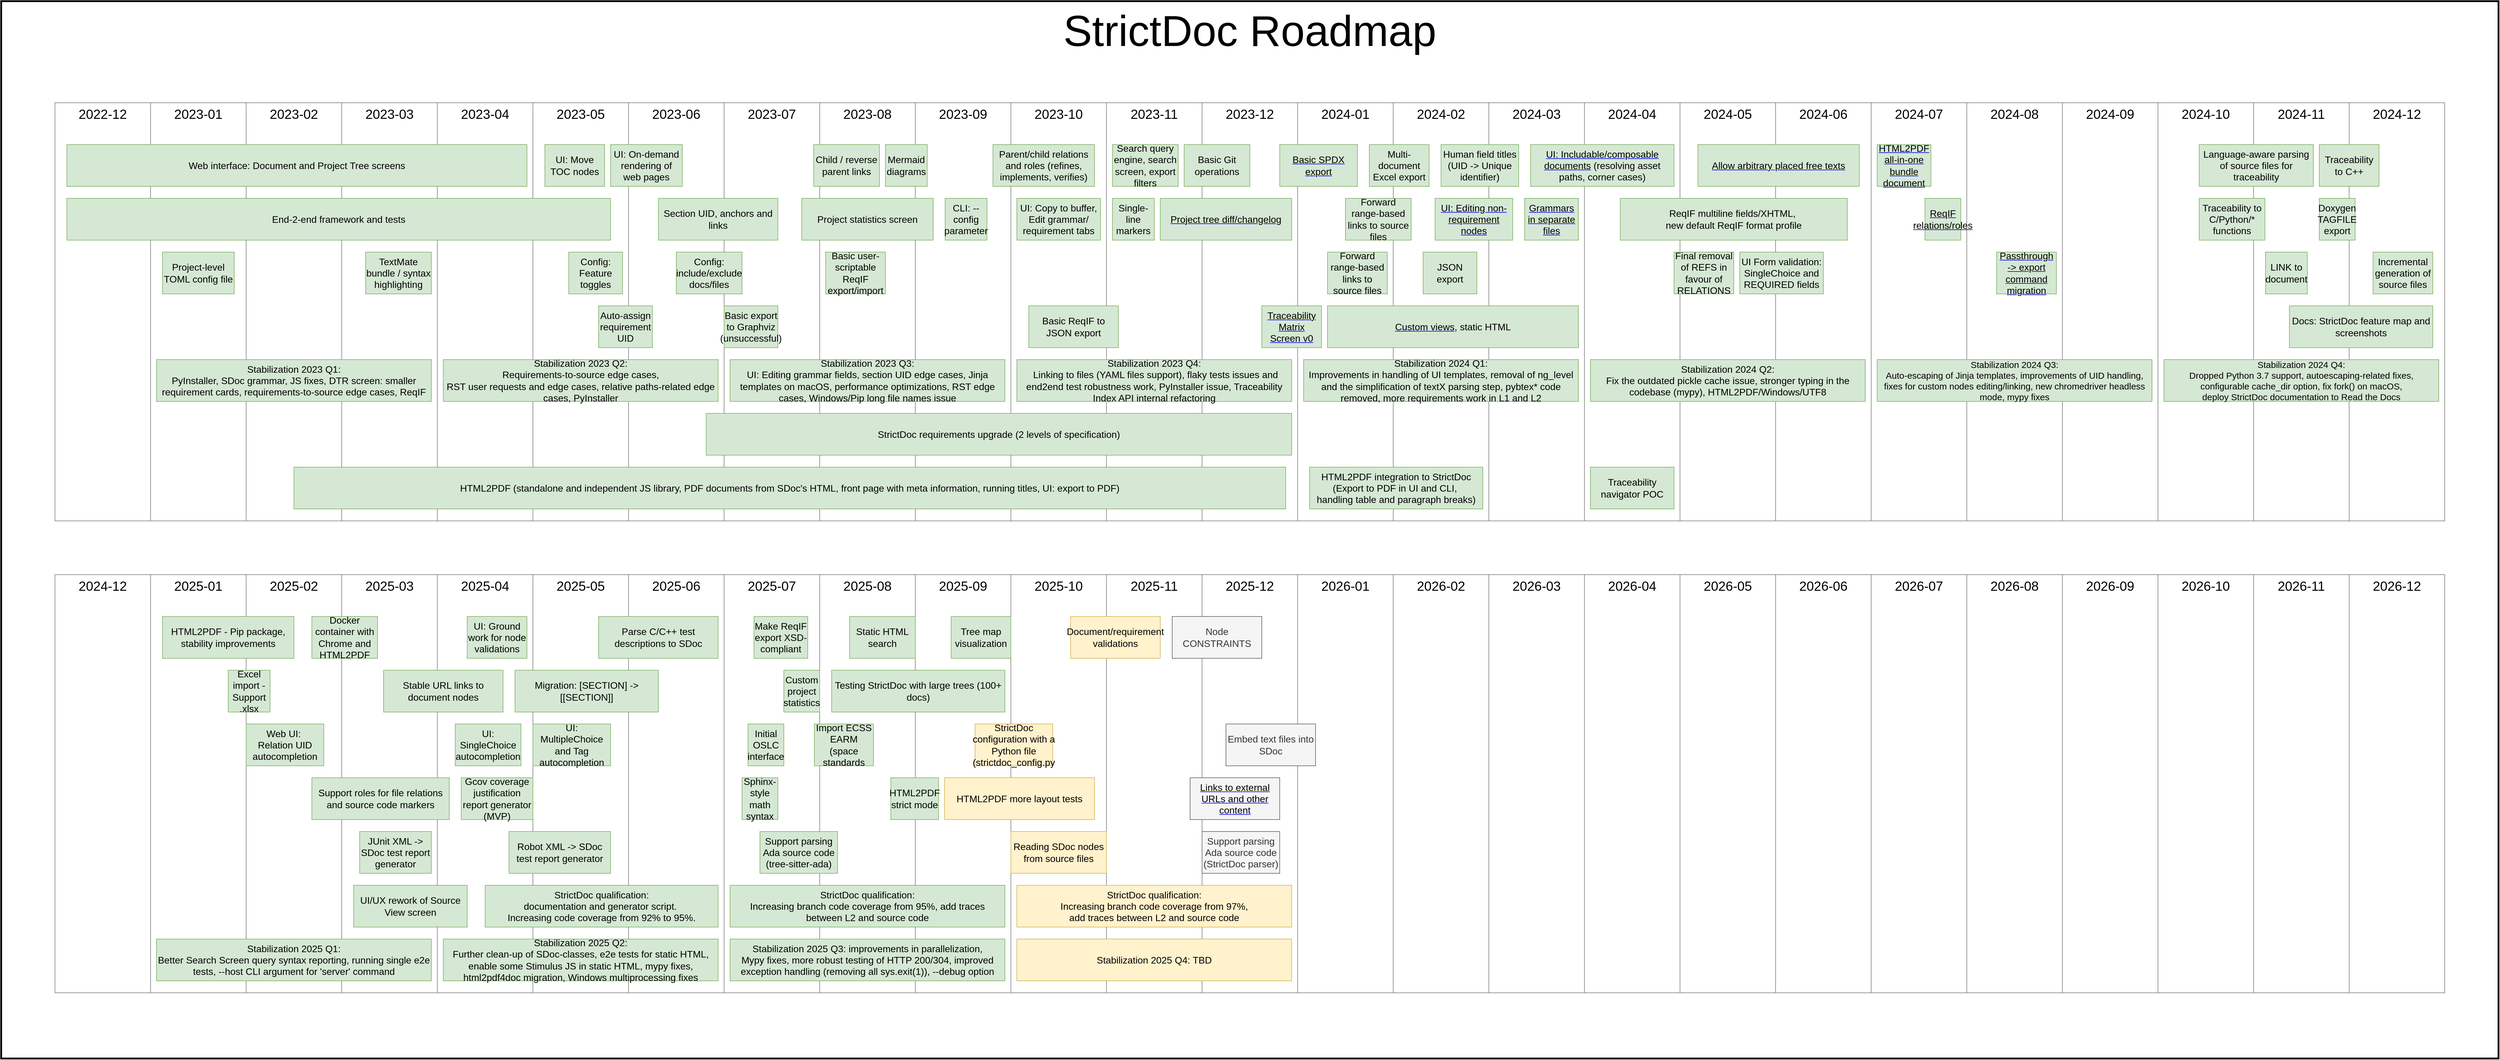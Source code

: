 <mxfile version="28.1.2">
  <diagram name="Roadmap" id="QL4QDE5GQBR7DcBM7GMb">
    <mxGraphModel dx="3082" dy="3909" grid="1" gridSize="10" guides="1" tooltips="1" connect="1" arrows="1" fold="1" page="1" pageScale="1" pageWidth="2339" pageHeight="3300" math="0" shadow="0">
      <root>
        <mxCell id="0" />
        <object label="Background" id="e4xbaoC47YMUbLc9hft--7">
          <mxCell style="" parent="0" />
        </object>
        <mxCell id="e4xbaoC47YMUbLc9hft--8" value="StrictDoc Roadmap" style="rounded=0;whiteSpace=wrap;html=1;verticalAlign=top;fontSize=72;strokeWidth=3;" parent="e4xbaoC47YMUbLc9hft--7" vertex="1">
          <mxGeometry x="-1450" y="-130" width="4180" height="1770" as="geometry" />
        </mxCell>
        <object label="Months" id="1">
          <mxCell style="locked=1;" parent="0" />
        </object>
        <mxCell id="5Hoejhb2v4ojji3GJ6aL-1" value="2023-09" style="rounded=0;whiteSpace=wrap;fontSize=22;verticalAlign=top;strokeColor=#808080;html=1;labelBorderColor=none;labelBackgroundColor=none;" parent="1" vertex="1">
          <mxGeometry x="80" y="40" width="160" height="700" as="geometry" />
        </mxCell>
        <mxCell id="5Hoejhb2v4ojji3GJ6aL-2" value="2023-10" style="rounded=0;whiteSpace=wrap;fontSize=22;verticalAlign=top;strokeColor=#808080;html=1;labelBorderColor=none;labelBackgroundColor=none;" parent="1" vertex="1">
          <mxGeometry x="240" y="40" width="160" height="700" as="geometry" />
        </mxCell>
        <mxCell id="5Hoejhb2v4ojji3GJ6aL-3" value="2023-11" style="rounded=0;whiteSpace=wrap;fontSize=22;verticalAlign=top;strokeColor=#808080;html=1;labelBorderColor=none;labelBackgroundColor=none;" parent="1" vertex="1">
          <mxGeometry x="400" y="40" width="160" height="700" as="geometry" />
        </mxCell>
        <mxCell id="5Hoejhb2v4ojji3GJ6aL-4" value="2023-12" style="rounded=0;whiteSpace=wrap;fontSize=22;verticalAlign=top;strokeColor=#808080;html=1;labelBorderColor=none;labelBackgroundColor=none;" parent="1" vertex="1">
          <mxGeometry x="560" y="40" width="160" height="700" as="geometry" />
        </mxCell>
        <mxCell id="5Hoejhb2v4ojji3GJ6aL-6" value="2023-08" style="rounded=0;whiteSpace=wrap;fontSize=22;verticalAlign=top;strokeColor=#808080;html=1;labelBorderColor=none;labelBackgroundColor=none;" parent="1" vertex="1">
          <mxGeometry x="-80" y="40" width="160" height="700" as="geometry" />
        </mxCell>
        <mxCell id="5Hoejhb2v4ojji3GJ6aL-7" value="2023-07" style="rounded=0;whiteSpace=wrap;fontSize=22;verticalAlign=top;strokeColor=#808080;html=1;labelBorderColor=none;labelBackgroundColor=none;" parent="1" vertex="1">
          <mxGeometry x="-240" y="40" width="160" height="700" as="geometry" />
        </mxCell>
        <mxCell id="5Hoejhb2v4ojji3GJ6aL-8" value="2023-06" style="rounded=0;whiteSpace=wrap;fontSize=22;verticalAlign=top;strokeColor=#808080;html=1;labelBorderColor=none;labelBackgroundColor=none;" parent="1" vertex="1">
          <mxGeometry x="-400" y="40" width="160" height="700" as="geometry" />
        </mxCell>
        <mxCell id="5Hoejhb2v4ojji3GJ6aL-9" value="2023-05" style="rounded=0;whiteSpace=wrap;fontSize=22;verticalAlign=top;strokeColor=#808080;html=1;labelBorderColor=none;labelBackgroundColor=none;" parent="1" vertex="1">
          <mxGeometry x="-560" y="40" width="160" height="700" as="geometry" />
        </mxCell>
        <mxCell id="5Hoejhb2v4ojji3GJ6aL-10" value="2023-04" style="rounded=0;whiteSpace=wrap;fontSize=22;verticalAlign=top;strokeColor=#808080;html=1;labelBorderColor=none;labelBackgroundColor=none;" parent="1" vertex="1">
          <mxGeometry x="-720" y="40" width="160" height="700" as="geometry" />
        </mxCell>
        <mxCell id="5Hoejhb2v4ojji3GJ6aL-11" value="2023-03" style="rounded=0;whiteSpace=wrap;fontSize=22;verticalAlign=top;strokeColor=#808080;html=1;labelBorderColor=none;labelBackgroundColor=none;" parent="1" vertex="1">
          <mxGeometry x="-880" y="40" width="160" height="700" as="geometry" />
        </mxCell>
        <mxCell id="5Hoejhb2v4ojji3GJ6aL-12" value="2023-02" style="rounded=0;whiteSpace=wrap;fontSize=22;verticalAlign=top;strokeColor=#808080;html=1;labelBorderColor=none;labelBackgroundColor=none;" parent="1" vertex="1">
          <mxGeometry x="-1040" y="40" width="160" height="700" as="geometry" />
        </mxCell>
        <mxCell id="5Hoejhb2v4ojji3GJ6aL-13" value="2023-01" style="rounded=0;whiteSpace=wrap;fontSize=22;verticalAlign=top;strokeColor=#808080;html=1;labelBorderColor=none;labelBackgroundColor=none;" parent="1" vertex="1">
          <mxGeometry x="-1200" y="40" width="160" height="700" as="geometry" />
        </mxCell>
        <mxCell id="5Hoejhb2v4ojji3GJ6aL-25" value="2024-01" style="rounded=0;whiteSpace=wrap;fontSize=22;verticalAlign=top;strokeColor=#808080;html=1;labelBorderColor=none;labelBackgroundColor=none;" parent="1" vertex="1">
          <mxGeometry x="720" y="40" width="160" height="700" as="geometry" />
        </mxCell>
        <mxCell id="5Hoejhb2v4ojji3GJ6aL-26" value="2024-02" style="rounded=0;whiteSpace=wrap;fontSize=22;verticalAlign=top;strokeColor=#808080;html=1;labelBorderColor=none;labelBackgroundColor=none;" parent="1" vertex="1">
          <mxGeometry x="880" y="40" width="160" height="700" as="geometry" />
        </mxCell>
        <mxCell id="5Hoejhb2v4ojji3GJ6aL-27" value="2024-03" style="rounded=0;whiteSpace=wrap;fontSize=22;verticalAlign=top;strokeColor=#808080;html=1;labelBorderColor=none;labelBackgroundColor=none;" parent="1" vertex="1">
          <mxGeometry x="1040" y="40" width="160" height="700" as="geometry" />
        </mxCell>
        <mxCell id="5Hoejhb2v4ojji3GJ6aL-30" value="2024-04" style="rounded=0;whiteSpace=wrap;fontSize=22;verticalAlign=top;strokeColor=#808080;html=1;labelBorderColor=none;labelBackgroundColor=none;" parent="1" vertex="1">
          <mxGeometry x="1200" y="40" width="160" height="700" as="geometry" />
        </mxCell>
        <mxCell id="5Hoejhb2v4ojji3GJ6aL-31" value="2024-05" style="rounded=0;whiteSpace=wrap;fontSize=22;verticalAlign=top;strokeColor=#808080;html=1;labelBorderColor=none;labelBackgroundColor=none;" parent="1" vertex="1">
          <mxGeometry x="1360" y="40" width="160" height="700" as="geometry" />
        </mxCell>
        <mxCell id="5Hoejhb2v4ojji3GJ6aL-32" value="2024-06" style="rounded=0;whiteSpace=wrap;fontSize=22;verticalAlign=top;strokeColor=#808080;html=1;labelBorderColor=none;labelBackgroundColor=none;" parent="1" vertex="1">
          <mxGeometry x="1520" y="40" width="160" height="700" as="geometry" />
        </mxCell>
        <mxCell id="5Hoejhb2v4ojji3GJ6aL-33" value="2024-07" style="rounded=0;whiteSpace=wrap;fontSize=22;verticalAlign=top;strokeColor=#808080;html=1;labelBorderColor=none;labelBackgroundColor=none;" parent="1" vertex="1">
          <mxGeometry x="1680" y="40" width="160" height="700" as="geometry" />
        </mxCell>
        <mxCell id="5Hoejhb2v4ojji3GJ6aL-34" value="2024-08" style="rounded=0;whiteSpace=wrap;fontSize=22;verticalAlign=top;strokeColor=#808080;html=1;labelBorderColor=none;labelBackgroundColor=none;" parent="1" vertex="1">
          <mxGeometry x="1840" y="40" width="160" height="700" as="geometry" />
        </mxCell>
        <mxCell id="5Hoejhb2v4ojji3GJ6aL-35" value="2024-09" style="rounded=0;whiteSpace=wrap;fontSize=22;verticalAlign=top;strokeColor=#808080;html=1;labelBorderColor=none;labelBackgroundColor=none;" parent="1" vertex="1">
          <mxGeometry x="2000" y="40" width="160" height="700" as="geometry" />
        </mxCell>
        <mxCell id="5Hoejhb2v4ojji3GJ6aL-36" value="2024-10" style="rounded=0;whiteSpace=wrap;fontSize=22;verticalAlign=top;strokeColor=#808080;html=1;labelBorderColor=none;labelBackgroundColor=none;" parent="1" vertex="1">
          <mxGeometry x="2160" y="40" width="160" height="700" as="geometry" />
        </mxCell>
        <mxCell id="5Hoejhb2v4ojji3GJ6aL-37" value="2024-11" style="rounded=0;whiteSpace=wrap;fontSize=22;verticalAlign=top;strokeColor=#808080;html=1;labelBorderColor=none;labelBackgroundColor=none;" parent="1" vertex="1">
          <mxGeometry x="2320" y="40" width="160" height="700" as="geometry" />
        </mxCell>
        <mxCell id="5Hoejhb2v4ojji3GJ6aL-38" value="2024-12" style="rounded=0;whiteSpace=wrap;fontSize=22;verticalAlign=top;strokeColor=#808080;html=1;labelBorderColor=none;labelBackgroundColor=none;" parent="1" vertex="1">
          <mxGeometry x="2480" y="40" width="160" height="700" as="geometry" />
        </mxCell>
        <mxCell id="5Hoejhb2v4ojji3GJ6aL-47" value="2022-12" style="rounded=0;whiteSpace=wrap;fontSize=22;verticalAlign=top;strokeColor=#808080;html=1;labelBorderColor=none;labelBackgroundColor=none;" parent="1" vertex="1">
          <mxGeometry x="-1360" y="40" width="160" height="700" as="geometry" />
        </mxCell>
        <mxCell id="vFR2ddkQemEW3wiGzv8y-28" value="2025-09" style="rounded=0;whiteSpace=wrap;fontSize=22;verticalAlign=top;strokeColor=#808080;html=1;labelBorderColor=none;labelBackgroundColor=none;" parent="1" vertex="1">
          <mxGeometry x="80" y="830" width="160" height="700" as="geometry" />
        </mxCell>
        <mxCell id="vFR2ddkQemEW3wiGzv8y-29" value="2025-10" style="rounded=0;whiteSpace=wrap;fontSize=22;verticalAlign=top;strokeColor=#808080;html=1;labelBorderColor=none;labelBackgroundColor=none;" parent="1" vertex="1">
          <mxGeometry x="240" y="830" width="160" height="700" as="geometry" />
        </mxCell>
        <mxCell id="vFR2ddkQemEW3wiGzv8y-30" value="2025-11" style="rounded=0;whiteSpace=wrap;fontSize=22;verticalAlign=top;strokeColor=#808080;html=1;labelBorderColor=none;labelBackgroundColor=none;" parent="1" vertex="1">
          <mxGeometry x="400" y="830" width="160" height="700" as="geometry" />
        </mxCell>
        <mxCell id="vFR2ddkQemEW3wiGzv8y-31" value="2025-12" style="rounded=0;whiteSpace=wrap;fontSize=22;verticalAlign=top;strokeColor=#808080;html=1;labelBorderColor=none;labelBackgroundColor=none;" parent="1" vertex="1">
          <mxGeometry x="560" y="830" width="160" height="700" as="geometry" />
        </mxCell>
        <mxCell id="vFR2ddkQemEW3wiGzv8y-32" value="2025-08" style="rounded=0;whiteSpace=wrap;fontSize=22;verticalAlign=top;strokeColor=#808080;html=1;labelBorderColor=none;labelBackgroundColor=none;" parent="1" vertex="1">
          <mxGeometry x="-80" y="830" width="160" height="700" as="geometry" />
        </mxCell>
        <mxCell id="vFR2ddkQemEW3wiGzv8y-33" value="2025-07" style="rounded=0;whiteSpace=wrap;fontSize=22;verticalAlign=top;strokeColor=#808080;html=1;labelBorderColor=none;labelBackgroundColor=none;" parent="1" vertex="1">
          <mxGeometry x="-240" y="830" width="160" height="700" as="geometry" />
        </mxCell>
        <mxCell id="vFR2ddkQemEW3wiGzv8y-34" value="2025-06" style="rounded=0;whiteSpace=wrap;fontSize=22;verticalAlign=top;strokeColor=#808080;html=1;labelBorderColor=none;labelBackgroundColor=none;" parent="1" vertex="1">
          <mxGeometry x="-400" y="830" width="160" height="700" as="geometry" />
        </mxCell>
        <mxCell id="vFR2ddkQemEW3wiGzv8y-35" value="2025-05" style="rounded=0;whiteSpace=wrap;fontSize=22;verticalAlign=top;strokeColor=#808080;html=1;labelBorderColor=none;labelBackgroundColor=none;" parent="1" vertex="1">
          <mxGeometry x="-560" y="830" width="160" height="700" as="geometry" />
        </mxCell>
        <mxCell id="vFR2ddkQemEW3wiGzv8y-36" value="2025-04" style="rounded=0;whiteSpace=wrap;fontSize=22;verticalAlign=top;strokeColor=#808080;html=1;labelBorderColor=none;labelBackgroundColor=none;" parent="1" vertex="1">
          <mxGeometry x="-720" y="830" width="160" height="700" as="geometry" />
        </mxCell>
        <mxCell id="vFR2ddkQemEW3wiGzv8y-37" value="2025-03" style="rounded=0;whiteSpace=wrap;fontSize=22;verticalAlign=top;strokeColor=#808080;html=1;labelBorderColor=none;labelBackgroundColor=none;" parent="1" vertex="1">
          <mxGeometry x="-880" y="830" width="160" height="700" as="geometry" />
        </mxCell>
        <mxCell id="vFR2ddkQemEW3wiGzv8y-38" value="2025-02" style="rounded=0;whiteSpace=wrap;fontSize=22;verticalAlign=top;strokeColor=#808080;html=1;labelBorderColor=none;labelBackgroundColor=none;" parent="1" vertex="1">
          <mxGeometry x="-1040" y="830" width="160" height="700" as="geometry" />
        </mxCell>
        <mxCell id="vFR2ddkQemEW3wiGzv8y-39" value="2025-01" style="rounded=0;whiteSpace=wrap;fontSize=22;verticalAlign=top;strokeColor=#808080;html=1;labelBorderColor=none;labelBackgroundColor=none;" parent="1" vertex="1">
          <mxGeometry x="-1200" y="830" width="160" height="700" as="geometry" />
        </mxCell>
        <mxCell id="vFR2ddkQemEW3wiGzv8y-40" value="2026-01" style="rounded=0;whiteSpace=wrap;fontSize=22;verticalAlign=top;strokeColor=#808080;html=1;labelBorderColor=none;labelBackgroundColor=none;" parent="1" vertex="1">
          <mxGeometry x="720" y="830" width="160" height="700" as="geometry" />
        </mxCell>
        <mxCell id="vFR2ddkQemEW3wiGzv8y-41" value="2026-02" style="rounded=0;whiteSpace=wrap;fontSize=22;verticalAlign=top;strokeColor=#808080;html=1;labelBorderColor=none;labelBackgroundColor=none;" parent="1" vertex="1">
          <mxGeometry x="880" y="830" width="160" height="700" as="geometry" />
        </mxCell>
        <mxCell id="vFR2ddkQemEW3wiGzv8y-42" value="2026-03" style="rounded=0;whiteSpace=wrap;fontSize=22;verticalAlign=top;strokeColor=#808080;html=1;labelBorderColor=none;labelBackgroundColor=none;" parent="1" vertex="1">
          <mxGeometry x="1040" y="830" width="160" height="700" as="geometry" />
        </mxCell>
        <mxCell id="vFR2ddkQemEW3wiGzv8y-43" value="2026-04" style="rounded=0;whiteSpace=wrap;fontSize=22;verticalAlign=top;strokeColor=#808080;html=1;labelBorderColor=none;labelBackgroundColor=none;" parent="1" vertex="1">
          <mxGeometry x="1200" y="830" width="160" height="700" as="geometry" />
        </mxCell>
        <mxCell id="vFR2ddkQemEW3wiGzv8y-44" value="2026-05" style="rounded=0;whiteSpace=wrap;fontSize=22;verticalAlign=top;strokeColor=#808080;html=1;labelBorderColor=none;labelBackgroundColor=none;" parent="1" vertex="1">
          <mxGeometry x="1360" y="830" width="160" height="700" as="geometry" />
        </mxCell>
        <mxCell id="vFR2ddkQemEW3wiGzv8y-45" value="2026-06" style="rounded=0;whiteSpace=wrap;fontSize=22;verticalAlign=top;strokeColor=#808080;html=1;labelBorderColor=none;labelBackgroundColor=none;" parent="1" vertex="1">
          <mxGeometry x="1520" y="830" width="160" height="700" as="geometry" />
        </mxCell>
        <mxCell id="vFR2ddkQemEW3wiGzv8y-46" value="2026-07" style="rounded=0;whiteSpace=wrap;fontSize=22;verticalAlign=top;strokeColor=#808080;html=1;labelBorderColor=none;labelBackgroundColor=none;" parent="1" vertex="1">
          <mxGeometry x="1680" y="830" width="160" height="700" as="geometry" />
        </mxCell>
        <mxCell id="vFR2ddkQemEW3wiGzv8y-47" value="2026-08" style="rounded=0;whiteSpace=wrap;fontSize=22;verticalAlign=top;strokeColor=#808080;html=1;labelBorderColor=none;labelBackgroundColor=none;" parent="1" vertex="1">
          <mxGeometry x="1840" y="830" width="160" height="700" as="geometry" />
        </mxCell>
        <mxCell id="vFR2ddkQemEW3wiGzv8y-48" value="2026-09" style="rounded=0;whiteSpace=wrap;fontSize=22;verticalAlign=top;strokeColor=#808080;html=1;labelBorderColor=none;labelBackgroundColor=none;" parent="1" vertex="1">
          <mxGeometry x="2000" y="830" width="160" height="700" as="geometry" />
        </mxCell>
        <mxCell id="vFR2ddkQemEW3wiGzv8y-49" value="2026-10" style="rounded=0;whiteSpace=wrap;fontSize=22;verticalAlign=top;strokeColor=#808080;html=1;labelBorderColor=none;labelBackgroundColor=none;" parent="1" vertex="1">
          <mxGeometry x="2160" y="830" width="160" height="700" as="geometry" />
        </mxCell>
        <mxCell id="vFR2ddkQemEW3wiGzv8y-50" value="2026-11" style="rounded=0;whiteSpace=wrap;fontSize=22;verticalAlign=top;strokeColor=#808080;html=1;labelBorderColor=none;labelBackgroundColor=none;" parent="1" vertex="1">
          <mxGeometry x="2320" y="830" width="160" height="700" as="geometry" />
        </mxCell>
        <mxCell id="vFR2ddkQemEW3wiGzv8y-51" value="2026-12" style="rounded=0;whiteSpace=wrap;fontSize=22;verticalAlign=top;strokeColor=#808080;html=1;labelBorderColor=none;labelBackgroundColor=none;" parent="1" vertex="1">
          <mxGeometry x="2480" y="830" width="160" height="700" as="geometry" />
        </mxCell>
        <mxCell id="vFR2ddkQemEW3wiGzv8y-52" value="2024-12" style="rounded=0;whiteSpace=wrap;fontSize=22;verticalAlign=top;strokeColor=#808080;html=1;labelBorderColor=none;labelBackgroundColor=none;" parent="1" vertex="1">
          <mxGeometry x="-1360" y="830" width="160" height="700" as="geometry" />
        </mxCell>
        <object label="Clusters" id="5Hoejhb2v4ojji3GJ6aL-50">
          <mxCell style="locked=1;" parent="0" />
        </object>
        <object label="Figures" id="5Hoejhb2v4ojji3GJ6aL-5">
          <mxCell style="" parent="0" />
        </object>
        <mxCell id="5Hoejhb2v4ojji3GJ6aL-21" value="Child / reverse parent links" style="text;html=1;strokeColor=#82b366;fillColor=#d5e8d4;align=center;verticalAlign=middle;whiteSpace=wrap;rounded=0;fontStyle=0;fontSize=16;" parent="5Hoejhb2v4ojji3GJ6aL-5" vertex="1">
          <mxGeometry x="-90" y="110" width="110" height="70" as="geometry" />
        </mxCell>
        <mxCell id="5Hoejhb2v4ojji3GJ6aL-39" value="Section UID, anchors and links" style="text;html=1;strokeColor=#82b366;fillColor=#d5e8d4;align=center;verticalAlign=middle;whiteSpace=wrap;rounded=0;fontStyle=0;fontSize=16;" parent="5Hoejhb2v4ojji3GJ6aL-5" vertex="1">
          <mxGeometry x="-350" y="200" width="200" height="70" as="geometry" />
        </mxCell>
        <mxCell id="5Hoejhb2v4ojji3GJ6aL-40" value="Auto-assign requirement UID" style="text;html=1;strokeColor=#82b366;fillColor=#d5e8d4;align=center;verticalAlign=middle;whiteSpace=wrap;rounded=0;fontStyle=0;fontSize=16;" parent="5Hoejhb2v4ojji3GJ6aL-5" vertex="1">
          <mxGeometry x="-450" y="380" width="90" height="70" as="geometry" />
        </mxCell>
        <mxCell id="5Hoejhb2v4ojji3GJ6aL-42" value="TextMate bundle / syntax highlighting" style="text;html=1;strokeColor=#82b366;fillColor=#d5e8d4;align=center;verticalAlign=middle;whiteSpace=wrap;rounded=0;fontStyle=0;fontSize=16;" parent="5Hoejhb2v4ojji3GJ6aL-5" vertex="1">
          <mxGeometry x="-840" y="290" width="110" height="70" as="geometry" />
        </mxCell>
        <mxCell id="5Hoejhb2v4ojji3GJ6aL-14" value="Project statistics screen" style="text;html=1;strokeColor=#82b366;fillColor=#d5e8d4;align=center;verticalAlign=middle;whiteSpace=wrap;rounded=0;fontStyle=0;fontSize=16;" parent="5Hoejhb2v4ojji3GJ6aL-5" vertex="1">
          <mxGeometry x="-110" y="200" width="220" height="70" as="geometry" />
        </mxCell>
        <mxCell id="5Hoejhb2v4ojji3GJ6aL-15" value="HTML2PDF (standalone and independent JS library, PDF documents from SDoc&#39;s HTML, front page with meta information, running titles, UI: export to PDF)" style="text;html=1;strokeColor=#82b366;fillColor=#d5e8d4;align=center;verticalAlign=middle;whiteSpace=wrap;rounded=0;fontStyle=0;fontSize=16;" parent="5Hoejhb2v4ojji3GJ6aL-5" vertex="1">
          <mxGeometry x="-960" y="650" width="1660" height="70" as="geometry" />
        </mxCell>
        <mxCell id="5Hoejhb2v4ojji3GJ6aL-17" value="&lt;a href=&quot;https://github.com/strictdoc-project/strictdoc/issues/964&quot;&gt;&lt;font color=&quot;#000000&quot;&gt;Traceability&lt;/font&gt;&lt;font color=&quot;#000000&quot;&gt; Matrix Screen v0&lt;br&gt;&lt;/font&gt;&lt;/a&gt;" style="text;html=1;strokeColor=#82b366;fillColor=#d5e8d4;align=center;verticalAlign=middle;whiteSpace=wrap;rounded=0;fontStyle=0;fontSize=16;" parent="5Hoejhb2v4ojji3GJ6aL-5" vertex="1">
          <mxGeometry x="660" y="380" width="100" height="70" as="geometry" />
        </mxCell>
        <mxCell id="5Hoejhb2v4ojji3GJ6aL-19" value="Basic user-scriptable ReqIF export/import" style="text;html=1;strokeColor=#82b366;fillColor=#d5e8d4;align=center;verticalAlign=middle;whiteSpace=wrap;rounded=0;fontStyle=0;fontSize=16;" parent="5Hoejhb2v4ojji3GJ6aL-5" vertex="1">
          <mxGeometry x="-70" y="290" width="100" height="70" as="geometry" />
        </mxCell>
        <mxCell id="5Hoejhb2v4ojji3GJ6aL-23" value="CLI: --config parameter" style="text;html=1;strokeColor=#82b366;fillColor=#d5e8d4;align=center;verticalAlign=middle;whiteSpace=wrap;rounded=0;fontStyle=0;fontSize=16;" parent="5Hoejhb2v4ojji3GJ6aL-5" vertex="1">
          <mxGeometry x="130" y="200" width="70" height="70" as="geometry" />
        </mxCell>
        <mxCell id="5Hoejhb2v4ojji3GJ6aL-43" value="StrictDoc requirements upgrade (2 levels of specification)" style="text;html=1;strokeColor=#82b366;fillColor=#d5e8d4;align=center;verticalAlign=middle;whiteSpace=wrap;rounded=0;fontStyle=0;fontSize=16;" parent="5Hoejhb2v4ojji3GJ6aL-5" vertex="1">
          <mxGeometry x="-270" y="560" width="980" height="70" as="geometry" />
        </mxCell>
        <mxCell id="5Hoejhb2v4ojji3GJ6aL-45" value="&lt;a href=&quot;https://github.com/strictdoc-project/strictdoc/issues/1541&quot;&gt;&lt;font color=&quot;#000000&quot;&gt;Basic SPDX export&lt;br&gt;&lt;/font&gt;&lt;/a&gt;" style="text;html=1;strokeColor=#82b366;fillColor=#d5e8d4;align=center;verticalAlign=middle;whiteSpace=wrap;rounded=0;fontStyle=0;fontSize=16;" parent="5Hoejhb2v4ojji3GJ6aL-5" vertex="1">
          <mxGeometry x="690" y="110" width="130" height="70" as="geometry" />
        </mxCell>
        <mxCell id="5Hoejhb2v4ojji3GJ6aL-48" value="Web interface: Document and Project Tree screens" style="text;html=1;strokeColor=#82b366;fillColor=#d5e8d4;align=center;verticalAlign=middle;whiteSpace=wrap;rounded=0;fontStyle=0;fontSize=16;" parent="5Hoejhb2v4ojji3GJ6aL-5" vertex="1">
          <mxGeometry x="-1340" y="110" width="770" height="70" as="geometry" />
        </mxCell>
        <mxCell id="5Hoejhb2v4ojji3GJ6aL-51" value="End-2-end framework and tests" style="text;html=1;strokeColor=#82b366;fillColor=#d5e8d4;align=center;verticalAlign=middle;whiteSpace=wrap;rounded=0;fontStyle=0;fontSize=16;" parent="5Hoejhb2v4ojji3GJ6aL-5" vertex="1">
          <mxGeometry x="-1340" y="200" width="910" height="70" as="geometry" />
        </mxCell>
        <mxCell id="5Hoejhb2v4ojji3GJ6aL-52" value="&lt;div&gt;UI: On-demand rendering of web pages&lt;/div&gt;" style="text;html=1;strokeColor=#82b366;fillColor=#d5e8d4;align=center;verticalAlign=middle;whiteSpace=wrap;rounded=0;fontStyle=0;fontSize=16;" parent="5Hoejhb2v4ojji3GJ6aL-5" vertex="1">
          <mxGeometry x="-430" y="110" width="120" height="70" as="geometry" />
        </mxCell>
        <mxCell id="5Hoejhb2v4ojji3GJ6aL-53" value="UI: Move TOC nodes" style="text;html=1;strokeColor=#82b366;fillColor=#d5e8d4;align=center;verticalAlign=middle;whiteSpace=wrap;rounded=0;fontStyle=0;fontSize=16;" parent="5Hoejhb2v4ojji3GJ6aL-5" vertex="1">
          <mxGeometry x="-540" y="110" width="100" height="70" as="geometry" />
        </mxCell>
        <mxCell id="5Hoejhb2v4ojji3GJ6aL-54" value="Project-level TOML config file" style="text;html=1;strokeColor=#82b366;fillColor=#d5e8d4;align=center;verticalAlign=middle;whiteSpace=wrap;rounded=0;fontStyle=0;fontSize=16;" parent="5Hoejhb2v4ojji3GJ6aL-5" vertex="1">
          <mxGeometry x="-1180" y="290" width="120" height="70" as="geometry" />
        </mxCell>
        <mxCell id="e4xbaoC47YMUbLc9hft--1" value="Config: Feature toggles" style="text;html=1;strokeColor=#82b366;fillColor=#d5e8d4;align=center;verticalAlign=middle;whiteSpace=wrap;rounded=0;fontStyle=0;fontSize=16;" parent="5Hoejhb2v4ojji3GJ6aL-5" vertex="1">
          <mxGeometry x="-500" y="290" width="90" height="70" as="geometry" />
        </mxCell>
        <mxCell id="e4xbaoC47YMUbLc9hft--2" value="&lt;div&gt;Stabilization 2023 Q1:&lt;br&gt;&lt;/div&gt;&lt;div&gt;PyInstaller, SDoc grammar, JS fixes, DTR screen: smaller requirement cards, requirements-to-source edge cases, ReqIF&lt;/div&gt;" style="text;html=1;strokeColor=#82b366;fillColor=#d5e8d4;align=center;verticalAlign=middle;whiteSpace=wrap;rounded=0;fontStyle=0;fontSize=16;" parent="5Hoejhb2v4ojji3GJ6aL-5" vertex="1">
          <mxGeometry x="-1190" y="470" width="460" height="70" as="geometry" />
        </mxCell>
        <mxCell id="e4xbaoC47YMUbLc9hft--3" value="&lt;div&gt;Stabilization 2023 Q2:&lt;br&gt;&lt;/div&gt;&lt;div&gt;Requirements-to-source edge cases, &lt;br&gt;&lt;/div&gt;RST user requests and edge cases, relative paths-related edge cases, PyInstaller" style="text;html=1;strokeColor=#82b366;fillColor=#d5e8d4;align=center;verticalAlign=middle;whiteSpace=wrap;rounded=0;fontStyle=0;fontSize=16;" parent="5Hoejhb2v4ojji3GJ6aL-5" vertex="1">
          <mxGeometry x="-710" y="470" width="460" height="70" as="geometry" />
        </mxCell>
        <mxCell id="e4xbaoC47YMUbLc9hft--4" value="Config: include/exclude docs/files" style="text;html=1;strokeColor=#82b366;fillColor=#d5e8d4;align=center;verticalAlign=middle;whiteSpace=wrap;rounded=0;fontStyle=0;fontSize=16;" parent="5Hoejhb2v4ojji3GJ6aL-5" vertex="1">
          <mxGeometry x="-320" y="290" width="110" height="70" as="geometry" />
        </mxCell>
        <mxCell id="e4xbaoC47YMUbLc9hft--5" value="&lt;div&gt;Stabilization 2023 Q3:&lt;br&gt;&lt;/div&gt;UI: Editing grammar fields, section UID edge cases, Jinja templates on macOS, performance optimizations, RST edge cases, Windows/Pip long file names issue" style="text;html=1;strokeColor=#82b366;fillColor=#d5e8d4;align=center;verticalAlign=middle;whiteSpace=wrap;rounded=0;fontStyle=0;fontSize=16;" parent="5Hoejhb2v4ojji3GJ6aL-5" vertex="1">
          <mxGeometry x="-230" y="470" width="460" height="70" as="geometry" />
        </mxCell>
        <mxCell id="e4xbaoC47YMUbLc9hft--9" value="&lt;div&gt;Mermaid&lt;/div&gt;&lt;div&gt;diagrams&lt;/div&gt;" style="text;html=1;strokeColor=#82b366;fillColor=#d5e8d4;align=center;verticalAlign=middle;whiteSpace=wrap;rounded=0;fontStyle=0;fontSize=16;" parent="5Hoejhb2v4ojji3GJ6aL-5" vertex="1">
          <mxGeometry x="30" y="110" width="70" height="70" as="geometry" />
        </mxCell>
        <mxCell id="e4xbaoC47YMUbLc9hft--18" value="&lt;div&gt;Stabilization 2023 Q4:&lt;/div&gt;&lt;div&gt;&amp;nbsp;Linking to files (YAML files support), flaky tests issues and end2end test robustness work, PyInstaller issue, Traceability Index API internal refactoring&lt;br&gt;&lt;/div&gt;" style="text;html=1;strokeColor=#82b366;fillColor=#d5e8d4;align=center;verticalAlign=middle;whiteSpace=wrap;rounded=0;fontStyle=0;fontSize=16;" parent="5Hoejhb2v4ojji3GJ6aL-5" vertex="1">
          <mxGeometry x="250" y="470" width="460" height="70" as="geometry" />
        </mxCell>
        <mxCell id="ZHUxJVqyrOpv6eid2pWU-1" value="Parent/child relations and roles (refines, implements, verifies)" style="text;html=1;strokeColor=#82b366;fillColor=#d5e8d4;align=center;verticalAlign=middle;whiteSpace=wrap;rounded=0;fontStyle=0;fontSize=16;" parent="5Hoejhb2v4ojji3GJ6aL-5" vertex="1">
          <mxGeometry x="210" y="110" width="170" height="70" as="geometry" />
        </mxCell>
        <mxCell id="ZHUxJVqyrOpv6eid2pWU-2" value="Basic ReqIF to JSON export" style="text;html=1;strokeColor=#82b366;fillColor=#d5e8d4;align=center;verticalAlign=middle;whiteSpace=wrap;rounded=0;fontStyle=0;fontSize=16;" parent="5Hoejhb2v4ojji3GJ6aL-5" vertex="1">
          <mxGeometry x="270" y="380" width="150" height="70" as="geometry" />
        </mxCell>
        <mxCell id="k8s1h_Z_zSzXEBWhGtG7-1" value="&lt;div&gt;UI: Copy to buffer, Edit grammar/&lt;/div&gt;&lt;div&gt;requirement tabs&lt;br&gt;&lt;/div&gt;" style="text;html=1;strokeColor=#82b366;fillColor=#d5e8d4;align=center;verticalAlign=middle;whiteSpace=wrap;rounded=0;fontStyle=0;fontSize=16;" parent="5Hoejhb2v4ojji3GJ6aL-5" vertex="1">
          <mxGeometry x="250" y="200" width="140" height="70" as="geometry" />
        </mxCell>
        <mxCell id="5td-1cRUoRHkrHs212uj-1" value="Search query engine, search screen, export filters" style="text;html=1;strokeColor=#82b366;fillColor=#d5e8d4;align=center;verticalAlign=middle;whiteSpace=wrap;rounded=0;fontStyle=0;fontSize=16;" parent="5Hoejhb2v4ojji3GJ6aL-5" vertex="1">
          <mxGeometry x="410" y="110" width="110" height="70" as="geometry" />
        </mxCell>
        <mxCell id="5td-1cRUoRHkrHs212uj-2" value="Single-line markers" style="text;html=1;strokeColor=#82b366;fillColor=#d5e8d4;align=center;verticalAlign=middle;whiteSpace=wrap;rounded=0;fontStyle=0;fontSize=16;" parent="5Hoejhb2v4ojji3GJ6aL-5" vertex="1">
          <mxGeometry x="410" y="200" width="70" height="70" as="geometry" />
        </mxCell>
        <mxCell id="bzxhuAx1fFq9lgteCzhm-1" value="&lt;a href=&quot;https://github.com/strictdoc-project/strictdoc/issues/1503&quot;&gt;&lt;font color=&quot;#000000&quot;&gt;Project tree diff/changelog&lt;/font&gt;&lt;/a&gt;" style="text;html=1;strokeColor=#82b366;fillColor=#d5e8d4;align=center;verticalAlign=middle;whiteSpace=wrap;rounded=0;fontStyle=0;fontSize=16;" parent="5Hoejhb2v4ojji3GJ6aL-5" vertex="1">
          <mxGeometry x="490" y="200" width="220" height="70" as="geometry" />
        </mxCell>
        <mxCell id="xoYxP1hTg36p0s3yFHkj-1" value="Docs: StrictDoc feature map and screenshots" style="text;html=1;strokeColor=#82b366;fillColor=#d5e8d4;align=center;verticalAlign=middle;whiteSpace=wrap;rounded=0;fontStyle=0;fontSize=16;" parent="5Hoejhb2v4ojji3GJ6aL-5" vertex="1">
          <mxGeometry x="2380" y="380" width="240" height="70" as="geometry" />
        </mxCell>
        <mxCell id="xoYxP1hTg36p0s3yFHkj-2" value="&lt;font color=&quot;#000000&quot;&gt;Traceability navigator POC&lt;br&gt;&lt;/font&gt;" style="text;html=1;align=center;verticalAlign=middle;whiteSpace=wrap;rounded=0;fontStyle=0;fontSize=16;fillColor=#d5e8d4;strokeColor=#82b366;" parent="5Hoejhb2v4ojji3GJ6aL-5" vertex="1">
          <mxGeometry x="1210" y="650" width="140" height="70" as="geometry" />
        </mxCell>
        <mxCell id="xoYxP1hTg36p0s3yFHkj-6" value="&lt;a href=&quot;https://github.com/strictdoc-project/strictdoc/issues/1537&quot;&gt;&lt;font color=&quot;#000000&quot;&gt;UI: Editing non-requirement nodes&lt;/font&gt;&lt;/a&gt;" style="text;html=1;strokeColor=#82b366;fillColor=#d5e8d4;align=center;verticalAlign=middle;whiteSpace=wrap;rounded=0;fontStyle=0;fontSize=16;" parent="5Hoejhb2v4ojji3GJ6aL-5" vertex="1">
          <mxGeometry x="950" y="200" width="130" height="70" as="geometry" />
        </mxCell>
        <mxCell id="xoYxP1hTg36p0s3yFHkj-7" value="Basic Git operations" style="text;html=1;strokeColor=#82b366;fillColor=#d5e8d4;align=center;verticalAlign=middle;whiteSpace=wrap;rounded=0;fontStyle=0;fontSize=16;" parent="5Hoejhb2v4ojji3GJ6aL-5" vertex="1">
          <mxGeometry x="530" y="110" width="110" height="70" as="geometry" />
        </mxCell>
        <mxCell id="fWdrbh18M2HJ4tMojr6s-1" value="&lt;a href=&quot;https://github.com/strictdoc-project/strictdoc/issues/1518&quot;&gt;&lt;font color=&quot;#000000&quot;&gt;Allow arbitrary placed free texts&lt;/font&gt;&lt;/a&gt;" style="text;html=1;strokeColor=#82b366;fillColor=#d5e8d4;align=center;verticalAlign=middle;whiteSpace=wrap;rounded=0;fontStyle=0;fontSize=16;" parent="5Hoejhb2v4ojji3GJ6aL-5" vertex="1">
          <mxGeometry x="1390" y="110" width="270" height="70" as="geometry" />
        </mxCell>
        <mxCell id="fWdrbh18M2HJ4tMojr6s-2" value="Basic export to Graphviz (unsuccessful)" style="text;html=1;strokeColor=#82b366;fillColor=#d5e8d4;align=center;verticalAlign=middle;whiteSpace=wrap;rounded=0;fontStyle=0;fontSize=16;" parent="5Hoejhb2v4ojji3GJ6aL-5" vertex="1">
          <mxGeometry x="-240" y="380" width="90" height="70" as="geometry" />
        </mxCell>
        <mxCell id="YCubefTHywfSa6VliQcR-1" value="Forward range-based links to source files" style="text;html=1;strokeColor=#82b366;fillColor=#d5e8d4;align=center;verticalAlign=middle;whiteSpace=wrap;rounded=0;fontStyle=0;fontSize=16;" parent="5Hoejhb2v4ojji3GJ6aL-5" vertex="1">
          <mxGeometry x="770" y="290" width="100" height="70" as="geometry" />
        </mxCell>
        <mxCell id="YCubefTHywfSa6VliQcR-2" value="&lt;a href=&quot;https://github.com/strictdoc-project/strictdoc/issues/1509&quot;&gt;&lt;font color=&quot;#000000&quot;&gt;Custom views&lt;/font&gt;&lt;/a&gt;, static HTML" style="text;html=1;strokeColor=#82b366;fillColor=#d5e8d4;align=center;verticalAlign=middle;whiteSpace=wrap;rounded=0;fontStyle=0;fontSize=16;" parent="5Hoejhb2v4ojji3GJ6aL-5" vertex="1">
          <mxGeometry x="770" y="380" width="420" height="70" as="geometry" />
        </mxCell>
        <mxCell id="YCubefTHywfSa6VliQcR-3" value="&lt;div&gt;HTML2PDF integration to StrictDoc (Export to PDF in UI and CLI,&amp;nbsp;&lt;/div&gt;&lt;div&gt;handling table and paragraph breaks)&lt;/div&gt;" style="text;html=1;strokeColor=#82b366;fillColor=#d5e8d4;align=center;verticalAlign=middle;whiteSpace=wrap;rounded=0;fontStyle=0;fontSize=16;" parent="5Hoejhb2v4ojji3GJ6aL-5" vertex="1">
          <mxGeometry x="740" y="650" width="290" height="70" as="geometry" />
        </mxCell>
        <mxCell id="q5IPKXtHMBc3mqMKsgA0-1" value="&lt;a href=&quot;https://github.com/strictdoc-project/strictdoc/issues/1692&quot;&gt;&lt;font color=&quot;#000000&quot;&gt;Grammars in separate files&lt;br&gt;&lt;/font&gt;&lt;/a&gt;" style="text;html=1;strokeColor=#82b366;fillColor=#d5e8d4;align=center;verticalAlign=middle;whiteSpace=wrap;rounded=0;fontStyle=0;fontSize=16;" parent="5Hoejhb2v4ojji3GJ6aL-5" vertex="1">
          <mxGeometry x="1100" y="200" width="90" height="70" as="geometry" />
        </mxCell>
        <mxCell id="q5IPKXtHMBc3mqMKsgA0-2" value="&lt;div&gt;Human field titles&lt;/div&gt;&lt;div&gt;(UID -&amp;gt; Unique identifier)&lt;br&gt;&lt;/div&gt;" style="text;html=1;strokeColor=#82b366;fillColor=#d5e8d4;align=center;verticalAlign=middle;whiteSpace=wrap;rounded=0;fontStyle=0;fontSize=16;" parent="5Hoejhb2v4ojji3GJ6aL-5" vertex="1">
          <mxGeometry x="960" y="110" width="130" height="70" as="geometry" />
        </mxCell>
        <mxCell id="q5IPKXtHMBc3mqMKsgA0-3" value="JSON export" style="text;html=1;strokeColor=#82b366;fillColor=#d5e8d4;align=center;verticalAlign=middle;whiteSpace=wrap;rounded=0;fontStyle=0;fontSize=16;" parent="5Hoejhb2v4ojji3GJ6aL-5" vertex="1">
          <mxGeometry x="930" y="290" width="90" height="70" as="geometry" />
        </mxCell>
        <mxCell id="q5IPKXtHMBc3mqMKsgA0-4" value="Forward range-based links to source files" style="text;html=1;strokeColor=#82b366;fillColor=#d5e8d4;align=center;verticalAlign=middle;whiteSpace=wrap;rounded=0;fontStyle=0;fontSize=16;" parent="5Hoejhb2v4ojji3GJ6aL-5" vertex="1">
          <mxGeometry x="800" y="200" width="110" height="70" as="geometry" />
        </mxCell>
        <mxCell id="q5IPKXtHMBc3mqMKsgA0-5" value="&lt;div&gt;Stabilization 2024 Q1:&lt;/div&gt;&lt;div&gt;Improvements in handling of UI templates, removal of ng_level and the simplification of textX parsing step, pybtex* code removed, more requirements work in L1 and L2 &lt;/div&gt;" style="text;html=1;strokeColor=#82b366;fillColor=#d5e8d4;align=center;verticalAlign=middle;whiteSpace=wrap;rounded=0;fontStyle=0;fontSize=16;" parent="5Hoejhb2v4ojji3GJ6aL-5" vertex="1">
          <mxGeometry x="730" y="470" width="460" height="70" as="geometry" />
        </mxCell>
        <mxCell id="q5IPKXtHMBc3mqMKsgA0-6" value="Multi-document Excel export" style="text;html=1;strokeColor=#82b366;fillColor=#d5e8d4;align=center;verticalAlign=middle;whiteSpace=wrap;rounded=0;fontStyle=0;fontSize=16;" parent="5Hoejhb2v4ojji3GJ6aL-5" vertex="1">
          <mxGeometry x="840" y="110" width="100" height="70" as="geometry" />
        </mxCell>
        <mxCell id="q5IPKXtHMBc3mqMKsgA0-7" value="&lt;a href=&quot;https://github.com/strictdoc-project/strictdoc/issues/1698&quot;&gt;&lt;font color=&quot;#000000&quot;&gt;UI: Includable/composable documents&lt;/font&gt;&lt;/a&gt;&lt;font color=&quot;#000000&quot;&gt; (resolving asset paths, corner cases)&lt;br&gt;&lt;/font&gt;" style="text;html=1;strokeColor=#82b366;fillColor=#d5e8d4;align=center;verticalAlign=middle;whiteSpace=wrap;rounded=0;fontStyle=0;fontSize=16;" parent="5Hoejhb2v4ojji3GJ6aL-5" vertex="1">
          <mxGeometry x="1110" y="110" width="240" height="70" as="geometry" />
        </mxCell>
        <mxCell id="9dWRTfwKY_ZTF-qxbLCA-1" value="&lt;div&gt;Stabilization 2024 Q2:&lt;/div&gt;&lt;div&gt;Fix the outdated pickle cache issue, stronger typing in the codebase (mypy), HTML2PDF/Windows/UTF8&lt;/div&gt;" style="text;html=1;strokeColor=#82b366;fillColor=#d5e8d4;align=center;verticalAlign=middle;whiteSpace=wrap;rounded=0;fontStyle=0;fontSize=16;" parent="5Hoejhb2v4ojji3GJ6aL-5" vertex="1">
          <mxGeometry x="1210" y="470" width="460" height="70" as="geometry" />
        </mxCell>
        <mxCell id="5oKDhfBHpDyuIblvIitN-1" value="&lt;div&gt;ReqIF multiline fields/XHTML,&amp;nbsp;&lt;/div&gt;&lt;div&gt;new default ReqIF format profile&lt;br&gt;&lt;/div&gt;" style="text;html=1;strokeColor=#82b366;fillColor=#d5e8d4;align=center;verticalAlign=middle;whiteSpace=wrap;rounded=0;fontStyle=0;fontSize=16;" parent="5Hoejhb2v4ojji3GJ6aL-5" vertex="1">
          <mxGeometry x="1260" y="200" width="380" height="70" as="geometry" />
        </mxCell>
        <mxCell id="BHpWnK0uKLfCvxolmVS--2" value="Final removal of REFS in favour of RELATIONS" style="text;html=1;strokeColor=#82b366;fillColor=#d5e8d4;align=center;verticalAlign=middle;whiteSpace=wrap;rounded=0;fontStyle=0;fontSize=16;" parent="5Hoejhb2v4ojji3GJ6aL-5" vertex="1">
          <mxGeometry x="1350" y="290" width="100" height="70" as="geometry" />
        </mxCell>
        <mxCell id="BHpWnK0uKLfCvxolmVS--3" value="UI Form validation: SingleChoice and REQUIRED fields" style="text;html=1;strokeColor=#82b366;fillColor=#d5e8d4;align=center;verticalAlign=middle;whiteSpace=wrap;rounded=0;fontStyle=0;fontSize=16;" parent="5Hoejhb2v4ojji3GJ6aL-5" vertex="1">
          <mxGeometry x="1460" y="290" width="140" height="70" as="geometry" />
        </mxCell>
        <mxCell id="M5iQXvj3tZWS6f2_-kH6-1" value="&lt;a href=&quot;https://github.com/strictdoc-project/strictdoc/pull/1915&quot;&gt;&lt;font color=&quot;#000000&quot;&gt;HTML2PDF &lt;br&gt;all-in-one bundle &lt;br&gt;document&lt;/font&gt;&lt;br&gt;&lt;/a&gt;" style="text;html=1;strokeColor=#82b366;fillColor=#d5e8d4;align=center;verticalAlign=middle;whiteSpace=wrap;rounded=0;fontStyle=0;fontSize=16;" parent="5Hoejhb2v4ojji3GJ6aL-5" vertex="1">
          <mxGeometry x="1690" y="110" width="90" height="70" as="geometry" />
        </mxCell>
        <mxCell id="M5iQXvj3tZWS6f2_-kH6-2" value="&lt;div style=&quot;font-size: 15px;&quot;&gt;Stabilization 2024 Q3:&lt;/div&gt;&lt;div style=&quot;font-size: 15px;&quot;&gt;Auto-escaping of Jinja templates, improvements of UID handling, fixes for custom nodes editing/linking, new chromedriver headless mode, mypy fixes&lt;/div&gt;" style="text;html=1;strokeColor=#82b366;fillColor=#d5e8d4;align=center;verticalAlign=middle;whiteSpace=wrap;rounded=0;fontStyle=0;fontSize=15;" parent="5Hoejhb2v4ojji3GJ6aL-5" vertex="1">
          <mxGeometry x="1690" y="470" width="460" height="70" as="geometry" />
        </mxCell>
        <mxCell id="M5iQXvj3tZWS6f2_-kH6-5" value="&lt;div&gt;&lt;a href=&quot;https://github.com/strictdoc-project/strictdoc/pull/1930&quot;&gt;&lt;font color=&quot;#000000&quot;&gt;ReqIF&lt;/font&gt;&lt;/a&gt;&lt;/div&gt;&lt;div&gt;&lt;a href=&quot;https://github.com/strictdoc-project/strictdoc/pull/1930&quot;&gt;&lt;font color=&quot;#000000&quot;&gt;relations/roles&lt;/font&gt;&lt;br&gt;&lt;/a&gt;&lt;/div&gt;" style="text;html=1;strokeColor=#82b366;fillColor=#d5e8d4;align=center;verticalAlign=middle;whiteSpace=wrap;rounded=0;fontStyle=0;fontSize=16;" parent="5Hoejhb2v4ojji3GJ6aL-5" vertex="1">
          <mxGeometry x="1770" y="200" width="60" height="70" as="geometry" />
        </mxCell>
        <mxCell id="M5iQXvj3tZWS6f2_-kH6-6" value="&lt;a href=&quot;https://github.com/strictdoc-project/strictdoc/pull/1937&quot;&gt;&lt;font color=&quot;#000000&quot;&gt;Passthrough -&amp;gt; export command migration&lt;/font&gt;&lt;/a&gt;" style="text;html=1;strokeColor=#82b366;fillColor=#d5e8d4;align=center;verticalAlign=middle;whiteSpace=wrap;rounded=0;fontStyle=0;fontSize=16;" parent="5Hoejhb2v4ojji3GJ6aL-5" vertex="1">
          <mxGeometry x="1890" y="290" width="100" height="70" as="geometry" />
        </mxCell>
        <mxCell id="DVGK4SHqakHRgEz5WcLX-1" value="&lt;div style=&quot;font-size: 15px;&quot;&gt;Stabilization 2024 Q4:&lt;/div&gt;&lt;div style=&quot;font-size: 15px;&quot;&gt;Dropped Python 3.7 support, autoescaping-related fixes, configurable cache_dir option, fix fork() on macOS,&lt;br&gt;&lt;/div&gt;&lt;div style=&quot;font-size: 15px;&quot;&gt;deploy StrictDoc documentation to Read the Docs&lt;br&gt;&lt;/div&gt;" style="text;html=1;strokeColor=#82b366;fillColor=#d5e8d4;align=center;verticalAlign=middle;whiteSpace=wrap;rounded=0;fontStyle=0;fontSize=15;" parent="5Hoejhb2v4ojji3GJ6aL-5" vertex="1">
          <mxGeometry x="2170" y="470" width="460" height="70" as="geometry" />
        </mxCell>
        <mxCell id="DVGK4SHqakHRgEz5WcLX-2" value="Traceability to C/Python/* functions" style="text;html=1;align=center;verticalAlign=middle;whiteSpace=wrap;rounded=0;fontStyle=0;fontSize=16;fillColor=#d5e8d4;strokeColor=#82b366;" parent="5Hoejhb2v4ojji3GJ6aL-5" vertex="1">
          <mxGeometry x="2229" y="200" width="110" height="70" as="geometry" />
        </mxCell>
        <mxCell id="Q921SkYYr6UFh-46NOXI-1" value="Language-aware parsing of source files for traceability" style="text;html=1;align=center;verticalAlign=middle;whiteSpace=wrap;rounded=0;fontStyle=0;fontSize=16;fillColor=#d5e8d4;strokeColor=#82b366;" parent="5Hoejhb2v4ojji3GJ6aL-5" vertex="1">
          <mxGeometry x="2229" y="110" width="191" height="70" as="geometry" />
        </mxCell>
        <mxCell id="eXEqTkGTZLtlY54Fnls3-1" value="LINK to document" style="text;html=1;align=center;verticalAlign=middle;whiteSpace=wrap;rounded=0;fontStyle=0;fontSize=16;fillColor=#d5e8d4;strokeColor=#82b366;" parent="5Hoejhb2v4ojji3GJ6aL-5" vertex="1">
          <mxGeometry x="2340" y="290" width="70" height="70" as="geometry" />
        </mxCell>
        <mxCell id="eXEqTkGTZLtlY54Fnls3-2" value="Traceability to C++" style="text;html=1;align=center;verticalAlign=middle;whiteSpace=wrap;rounded=0;fontStyle=0;fontSize=16;fillColor=#d5e8d4;strokeColor=#82b366;" parent="5Hoejhb2v4ojji3GJ6aL-5" vertex="1">
          <mxGeometry x="2430" y="110" width="100" height="70" as="geometry" />
        </mxCell>
        <mxCell id="8H-WTupFZFOCgWsWCiur-1" value="&lt;div&gt;Doxygen TAGFILE&lt;/div&gt;&lt;div&gt;export&lt;br&gt;&lt;/div&gt;" style="text;html=1;align=center;verticalAlign=middle;whiteSpace=wrap;rounded=0;fontStyle=0;fontSize=16;fillColor=#d5e8d4;strokeColor=#82b366;" parent="5Hoejhb2v4ojji3GJ6aL-5" vertex="1">
          <mxGeometry x="2430" y="200" width="60" height="70" as="geometry" />
        </mxCell>
        <mxCell id="NXW3nEukRnEIemB_1rk6-1" value="Incremental generation of source files" style="text;html=1;align=center;verticalAlign=middle;whiteSpace=wrap;rounded=0;fontStyle=0;fontSize=16;fillColor=#d5e8d4;strokeColor=#82b366;" parent="5Hoejhb2v4ojji3GJ6aL-5" vertex="1">
          <mxGeometry x="2520" y="290" width="100" height="70" as="geometry" />
        </mxCell>
        <mxCell id="vFR2ddkQemEW3wiGzv8y-53" value="HTML2PDF - Pip package, stability improvements" style="text;html=1;strokeColor=#82b366;fillColor=#d5e8d4;align=center;verticalAlign=middle;whiteSpace=wrap;rounded=0;fontStyle=0;fontSize=16;" parent="5Hoejhb2v4ojji3GJ6aL-5" vertex="1">
          <mxGeometry x="-1180" y="900" width="220" height="70" as="geometry" />
        </mxCell>
        <mxCell id="vFR2ddkQemEW3wiGzv8y-54" value="Excel import - Support .xlsx" style="text;html=1;strokeColor=#82b366;fillColor=#d5e8d4;align=center;verticalAlign=middle;whiteSpace=wrap;rounded=0;fontStyle=0;fontSize=16;" parent="5Hoejhb2v4ojji3GJ6aL-5" vertex="1">
          <mxGeometry x="-1070" y="990" width="70" height="70" as="geometry" />
        </mxCell>
        <mxCell id="2FAFVsbkAT3x3odHAFQI-1" value="&lt;div&gt;Web UI:&amp;nbsp;&lt;/div&gt;&lt;div&gt;Relation UID autocompletion&lt;/div&gt;" style="text;html=1;strokeColor=#82b366;fillColor=#d5e8d4;align=center;verticalAlign=middle;whiteSpace=wrap;rounded=0;fontStyle=0;fontSize=16;" parent="5Hoejhb2v4ojji3GJ6aL-5" vertex="1">
          <mxGeometry x="-1040" y="1080" width="130" height="70" as="geometry" />
        </mxCell>
        <mxCell id="2FAFVsbkAT3x3odHAFQI-2" value="&lt;div&gt;Stabilization 2025 Q1:&lt;br&gt;&lt;/div&gt;&lt;div&gt;Better Search Screen query syntax reporting, running single e2e tests, --host CLI argument for &#39;server&#39; command&lt;/div&gt;" style="text;html=1;strokeColor=#82b366;fillColor=#d5e8d4;align=center;verticalAlign=middle;whiteSpace=wrap;rounded=0;fontStyle=0;fontSize=16;" parent="5Hoejhb2v4ojji3GJ6aL-5" vertex="1">
          <mxGeometry x="-1190" y="1440" width="460" height="70" as="geometry" />
        </mxCell>
        <mxCell id="jwnssjy23zgWTyzq0ZdY-1" value="Support roles for file relations and source code markers" style="text;html=1;strokeColor=#82b366;fillColor=#d5e8d4;align=center;verticalAlign=middle;whiteSpace=wrap;rounded=0;fontStyle=0;fontSize=16;" parent="5Hoejhb2v4ojji3GJ6aL-5" vertex="1">
          <mxGeometry x="-930" y="1170" width="230" height="70" as="geometry" />
        </mxCell>
        <mxCell id="jwnssjy23zgWTyzq0ZdY-2" value="Docker container with Chrome and HTML2PDF" style="text;html=1;strokeColor=#82b366;fillColor=#d5e8d4;align=center;verticalAlign=middle;whiteSpace=wrap;rounded=0;fontStyle=0;fontSize=16;" parent="5Hoejhb2v4ojji3GJ6aL-5" vertex="1">
          <mxGeometry x="-930" y="900" width="110" height="70" as="geometry" />
        </mxCell>
        <mxCell id="jwnssjy23zgWTyzq0ZdY-3" value="UI/UX rework of Source View screen" style="text;html=1;strokeColor=#82b366;fillColor=#d5e8d4;align=center;verticalAlign=middle;whiteSpace=wrap;rounded=0;fontStyle=0;fontSize=16;" parent="5Hoejhb2v4ojji3GJ6aL-5" vertex="1">
          <mxGeometry x="-860" y="1350" width="190" height="70" as="geometry" />
        </mxCell>
        <mxCell id="jwnssjy23zgWTyzq0ZdY-4" value="Document/requirement validations" style="text;html=1;align=center;verticalAlign=middle;whiteSpace=wrap;rounded=0;fontStyle=0;fontSize=16;fillColor=#fff2cc;strokeColor=#d6b656;" parent="5Hoejhb2v4ojji3GJ6aL-5" vertex="1">
          <mxGeometry x="340" y="900" width="150" height="70" as="geometry" />
        </mxCell>
        <mxCell id="jwnssjy23zgWTyzq0ZdY-5" value="&lt;a href=&quot;https://github.com/strictdoc-project/strictdoc/issues/1495&quot;&gt;&lt;font style=&quot;color: rgb(0, 0, 0);&quot;&gt;Links to external URLs and other content&lt;/font&gt;&lt;/a&gt;" style="text;html=1;align=center;verticalAlign=middle;whiteSpace=wrap;rounded=0;fontStyle=0;fontSize=16;fillColor=#f5f5f5;fontColor=#333333;strokeColor=#666666;" parent="5Hoejhb2v4ojji3GJ6aL-5" vertex="1">
          <mxGeometry x="540" y="1170" width="150" height="70" as="geometry" />
        </mxCell>
        <mxCell id="jwnssjy23zgWTyzq0ZdY-6" value="JUnit XML -&amp;gt; SDoc test report generator" style="text;html=1;strokeColor=#82b366;fillColor=#d5e8d4;align=center;verticalAlign=middle;whiteSpace=wrap;rounded=0;fontStyle=0;fontSize=16;" parent="5Hoejhb2v4ojji3GJ6aL-5" vertex="1">
          <mxGeometry x="-850" y="1260" width="120" height="70" as="geometry" />
        </mxCell>
        <mxCell id="5O99w3PwopgMqQQ5KaQY-1" value="&lt;div&gt;Stabilization 2025 Q2:&lt;br&gt;&lt;/div&gt;&lt;div&gt;Further clean-up of SDoc-classes, e2e tests for static HTML, enable some Stimulus JS in static HTML, mypy fixes, html2pdf4doc migration, Windows multiprocessing fixes&lt;/div&gt;" style="text;html=1;strokeColor=#82b366;fillColor=#d5e8d4;align=center;verticalAlign=middle;whiteSpace=wrap;rounded=0;fontStyle=0;fontSize=16;" parent="5Hoejhb2v4ojji3GJ6aL-5" vertex="1">
          <mxGeometry x="-710" y="1440" width="460" height="70" as="geometry" />
        </mxCell>
        <mxCell id="5O99w3PwopgMqQQ5KaQY-2" value="Gcov coverage justification report generator (MVP)" style="text;html=1;strokeColor=#82b366;fillColor=#d5e8d4;align=center;verticalAlign=middle;whiteSpace=wrap;rounded=0;fontStyle=0;fontSize=16;" parent="5Hoejhb2v4ojji3GJ6aL-5" vertex="1">
          <mxGeometry x="-680" y="1170" width="120" height="70" as="geometry" />
        </mxCell>
        <mxCell id="mmp19IjbKsf9JtkNIgzo-1" value="UI: Ground work for node validations" style="text;html=1;strokeColor=#82b366;fillColor=#d5e8d4;align=center;verticalAlign=middle;whiteSpace=wrap;rounded=0;fontStyle=0;fontSize=16;" parent="5Hoejhb2v4ojji3GJ6aL-5" vertex="1">
          <mxGeometry x="-670" y="900" width="100" height="70" as="geometry" />
        </mxCell>
        <mxCell id="mmp19IjbKsf9JtkNIgzo-2" value="Stable URL links to document nodes" style="text;html=1;strokeColor=#82b366;fillColor=#d5e8d4;align=center;verticalAlign=middle;whiteSpace=wrap;rounded=0;fontStyle=0;fontSize=16;" parent="5Hoejhb2v4ojji3GJ6aL-5" vertex="1">
          <mxGeometry x="-810" y="990" width="200" height="70" as="geometry" />
        </mxCell>
        <mxCell id="mmp19IjbKsf9JtkNIgzo-3" value="Node CONSTRAINTS" style="text;html=1;align=center;verticalAlign=middle;whiteSpace=wrap;rounded=0;fontStyle=0;fontSize=16;fillColor=#f5f5f5;fontColor=#333333;strokeColor=#666666;" parent="5Hoejhb2v4ojji3GJ6aL-5" vertex="1">
          <mxGeometry x="510" y="900" width="150" height="70" as="geometry" />
        </mxCell>
        <mxCell id="mmp19IjbKsf9JtkNIgzo-4" value="&lt;div&gt;StrictDoc qualification:&lt;/div&gt;&lt;div&gt;documentation and generator script.&amp;nbsp;&lt;/div&gt;&lt;div&gt;Increasing code coverage from 92% to 95%.&lt;/div&gt;" style="text;html=1;strokeColor=#82b366;fillColor=#d5e8d4;align=center;verticalAlign=middle;whiteSpace=wrap;rounded=0;fontStyle=0;fontSize=16;" parent="5Hoejhb2v4ojji3GJ6aL-5" vertex="1">
          <mxGeometry x="-640" y="1350" width="390" height="70" as="geometry" />
        </mxCell>
        <mxCell id="mmp19IjbKsf9JtkNIgzo-5" value="Embed text files into SDoc" style="text;html=1;align=center;verticalAlign=middle;whiteSpace=wrap;rounded=0;fontStyle=0;fontSize=16;fillColor=#f5f5f5;fontColor=#333333;strokeColor=#666666;" parent="5Hoejhb2v4ojji3GJ6aL-5" vertex="1">
          <mxGeometry x="600" y="1080" width="150" height="70" as="geometry" />
        </mxCell>
        <mxCell id="9eajPwNtl0Yfan4dj0gk-2" value="&lt;div&gt;Parse C/C++ test descriptions to SDoc&lt;/div&gt;" style="text;html=1;align=center;verticalAlign=middle;whiteSpace=wrap;rounded=0;fontStyle=0;fontSize=16;fillColor=#d5e8d4;strokeColor=#82b366;" parent="5Hoejhb2v4ojji3GJ6aL-5" vertex="1">
          <mxGeometry x="-450" y="900" width="200" height="70" as="geometry" />
        </mxCell>
        <mxCell id="9eajPwNtl0Yfan4dj0gk-3" value="Migration: [SECTION] -&amp;gt; [[SECTION]]" style="text;html=1;align=center;verticalAlign=middle;whiteSpace=wrap;rounded=0;fontStyle=0;fontSize=16;fillColor=#d5e8d4;strokeColor=#82b366;" parent="5Hoejhb2v4ojji3GJ6aL-5" vertex="1">
          <mxGeometry x="-590" y="990" width="240" height="70" as="geometry" />
        </mxCell>
        <mxCell id="9eajPwNtl0Yfan4dj0gk-4" value="Robot XML -&amp;gt; SDoc test report generator" style="text;html=1;align=center;verticalAlign=middle;whiteSpace=wrap;rounded=0;fontStyle=0;fontSize=16;fillColor=#d5e8d4;strokeColor=#82b366;" parent="5Hoejhb2v4ojji3GJ6aL-5" vertex="1">
          <mxGeometry x="-600" y="1260" width="170" height="70" as="geometry" />
        </mxCell>
        <mxCell id="9eajPwNtl0Yfan4dj0gk-6" value="UI: SingleChoice autocompletion" style="text;html=1;align=center;verticalAlign=middle;whiteSpace=wrap;rounded=0;fontStyle=0;fontSize=16;fillColor=#d5e8d4;strokeColor=#82b366;" parent="5Hoejhb2v4ojji3GJ6aL-5" vertex="1">
          <mxGeometry x="-690" y="1080" width="110" height="70" as="geometry" />
        </mxCell>
        <mxCell id="9eajPwNtl0Yfan4dj0gk-7" value="UI: MultipleChoice and Tag autocompletion" style="text;html=1;align=center;verticalAlign=middle;whiteSpace=wrap;rounded=0;fontStyle=0;fontSize=16;fillColor=#d5e8d4;strokeColor=#82b366;" parent="5Hoejhb2v4ojji3GJ6aL-5" vertex="1">
          <mxGeometry x="-560" y="1080" width="130" height="70" as="geometry" />
        </mxCell>
        <mxCell id="XZVLoPHtazhiIntYqJm0-1" value="&lt;div&gt;StrictDoc qualification:&lt;/div&gt;&lt;div&gt;Increasing branch code coverage from 95%, add traces between L2 and source code&lt;/div&gt;" style="text;html=1;strokeColor=#82b366;fillColor=#d5e8d4;align=center;verticalAlign=middle;whiteSpace=wrap;rounded=0;fontStyle=0;fontSize=16;" parent="5Hoejhb2v4ojji3GJ6aL-5" vertex="1">
          <mxGeometry x="-230" y="1350" width="460" height="70" as="geometry" />
        </mxCell>
        <mxCell id="XZVLoPHtazhiIntYqJm0-2" value="&lt;div&gt;Stabilization 2025 Q3: improvements in parallelization,&lt;/div&gt;&lt;div&gt;Mypy fixes, more robust testing of HTTP 200/304, improved exception handling (removing all sys.exit(1)), --debug option&lt;/div&gt;" style="text;html=1;strokeColor=#82b366;fillColor=#d5e8d4;align=center;verticalAlign=middle;whiteSpace=wrap;rounded=0;fontStyle=0;fontSize=16;" parent="5Hoejhb2v4ojji3GJ6aL-5" vertex="1">
          <mxGeometry x="-230" y="1440" width="460" height="70" as="geometry" />
        </mxCell>
        <mxCell id="DQXxV1SDU7K0vNSEASJG-1" value="Make ReqIF export XSD-compliant" style="text;html=1;align=center;verticalAlign=middle;whiteSpace=wrap;rounded=0;fontStyle=0;fontSize=16;fillColor=#d5e8d4;strokeColor=#82b366;" parent="5Hoejhb2v4ojji3GJ6aL-5" vertex="1">
          <mxGeometry x="-190" y="900" width="90" height="70" as="geometry" />
        </mxCell>
        <mxCell id="DQXxV1SDU7K0vNSEASJG-2" value="Initial OSLC interface" style="text;html=1;align=center;verticalAlign=middle;whiteSpace=wrap;rounded=0;fontStyle=0;fontSize=16;fillColor=#d5e8d4;strokeColor=#82b366;" parent="5Hoejhb2v4ojji3GJ6aL-5" vertex="1">
          <mxGeometry x="-200" y="1080" width="60" height="70" as="geometry" />
        </mxCell>
        <mxCell id="DQXxV1SDU7K0vNSEASJG-3" value="Sphinx-style math syntax" style="text;html=1;align=center;verticalAlign=middle;whiteSpace=wrap;rounded=0;fontStyle=0;fontSize=16;fillColor=#d5e8d4;strokeColor=#82b366;" parent="5Hoejhb2v4ojji3GJ6aL-5" vertex="1">
          <mxGeometry x="-210" y="1170" width="60" height="70" as="geometry" />
        </mxCell>
        <mxCell id="wGlYDuHkOPJJRXAxA-xv-1" value="Custom project statistics" style="text;html=1;align=center;verticalAlign=middle;whiteSpace=wrap;rounded=0;fontStyle=0;fontSize=16;fillColor=#d5e8d4;strokeColor=#82b366;" parent="5Hoejhb2v4ojji3GJ6aL-5" vertex="1">
          <mxGeometry x="-140" y="990" width="60" height="70" as="geometry" />
        </mxCell>
        <mxCell id="bVY8XDDc22kfF-ngX7oV-1" value="Static HTML search" style="text;html=1;align=center;verticalAlign=middle;whiteSpace=wrap;rounded=0;fontStyle=0;fontSize=16;fillColor=#d5e8d4;strokeColor=#82b366;" parent="5Hoejhb2v4ojji3GJ6aL-5" vertex="1">
          <mxGeometry x="-30" y="900" width="110" height="70" as="geometry" />
        </mxCell>
        <mxCell id="bVY8XDDc22kfF-ngX7oV-2" value="Testing StrictDoc with large trees (100+ docs)" style="text;html=1;align=center;verticalAlign=middle;whiteSpace=wrap;rounded=0;fontStyle=0;fontSize=16;fillColor=#d5e8d4;strokeColor=#82b366;" parent="5Hoejhb2v4ojji3GJ6aL-5" vertex="1">
          <mxGeometry x="-60" y="990" width="290" height="70" as="geometry" />
        </mxCell>
        <mxCell id="bVY8XDDc22kfF-ngX7oV-3" value="&lt;div&gt;Import ECSS EARM&lt;/div&gt;&lt;div&gt;(space standards&lt;/div&gt;" style="text;html=1;align=center;verticalAlign=middle;whiteSpace=wrap;rounded=0;fontStyle=0;fontSize=16;fillColor=#d5e8d4;strokeColor=#82b366;" parent="5Hoejhb2v4ojji3GJ6aL-5" vertex="1">
          <mxGeometry x="-89" y="1080" width="99" height="70" as="geometry" />
        </mxCell>
        <mxCell id="qf8SZqOVw3G4KriSUUQf-1" value="HTML2PDF strict mode" style="text;html=1;align=center;verticalAlign=middle;whiteSpace=wrap;rounded=0;fontStyle=0;fontSize=16;fillColor=#d5e8d4;strokeColor=#82b366;" parent="5Hoejhb2v4ojji3GJ6aL-5" vertex="1">
          <mxGeometry x="39" y="1170" width="80" height="70" as="geometry" />
        </mxCell>
        <mxCell id="hAngQm-B19KVU63WBlpS-1" value="Tree map visualization" style="text;html=1;align=center;verticalAlign=middle;whiteSpace=wrap;rounded=0;fontStyle=0;fontSize=16;fillColor=#d5e8d4;strokeColor=#82b366;" parent="5Hoejhb2v4ojji3GJ6aL-5" vertex="1">
          <mxGeometry x="140" y="900" width="100" height="70" as="geometry" />
        </mxCell>
        <mxCell id="hAngQm-B19KVU63WBlpS-2" value="&lt;div&gt;Support parsing Ada source code&lt;/div&gt;(tree-sitter-ada)" style="text;html=1;align=center;verticalAlign=middle;whiteSpace=wrap;rounded=0;fontStyle=0;fontSize=16;fillColor=#d5e8d4;strokeColor=#82b366;" parent="5Hoejhb2v4ojji3GJ6aL-5" vertex="1">
          <mxGeometry x="-180" y="1260" width="130" height="70" as="geometry" />
        </mxCell>
        <mxCell id="CJRkyjP5KVGCwtUBZvE2-1" value="HTML2PDF more layout tests" style="text;html=1;align=center;verticalAlign=middle;whiteSpace=wrap;rounded=0;fontStyle=0;fontSize=16;fillColor=#fff2cc;strokeColor=#d6b656;" parent="5Hoejhb2v4ojji3GJ6aL-5" vertex="1">
          <mxGeometry x="129" y="1170" width="251" height="70" as="geometry" />
        </mxCell>
        <mxCell id="CJRkyjP5KVGCwtUBZvE2-2" value="&lt;div&gt;StrictDoc qualification:&lt;/div&gt;&lt;div&gt;Increasing branch code coverage from 97%,&lt;/div&gt;&lt;div&gt;add traces between L2 and source code&lt;/div&gt;" style="text;html=1;strokeColor=#d6b656;fillColor=#fff2cc;align=center;verticalAlign=middle;whiteSpace=wrap;rounded=0;fontStyle=0;fontSize=16;" parent="5Hoejhb2v4ojji3GJ6aL-5" vertex="1">
          <mxGeometry x="250" y="1350" width="460" height="70" as="geometry" />
        </mxCell>
        <mxCell id="CJRkyjP5KVGCwtUBZvE2-3" value="&lt;div&gt;Stabilization 2025 Q4: TBD&lt;/div&gt;" style="text;html=1;strokeColor=#d6b656;fillColor=#fff2cc;align=center;verticalAlign=middle;whiteSpace=wrap;rounded=0;fontStyle=0;fontSize=16;" parent="5Hoejhb2v4ojji3GJ6aL-5" vertex="1">
          <mxGeometry x="250" y="1440" width="460" height="70" as="geometry" />
        </mxCell>
        <mxCell id="FQoGO6Vod0G9-xvB3XtP-1" value="&lt;div&gt;Support parsing Ada source code&lt;/div&gt;(StrictDoc parser)" style="text;html=1;align=center;verticalAlign=middle;whiteSpace=wrap;rounded=0;fontStyle=0;fontSize=16;fillColor=#f5f5f5;strokeColor=#666666;fontColor=#333333;" parent="5Hoejhb2v4ojji3GJ6aL-5" vertex="1">
          <mxGeometry x="560" y="1260" width="130" height="70" as="geometry" />
        </mxCell>
        <mxCell id="eRPcp-Zo6v9222eVP6_e-1" value="&lt;div&gt;StrictDoc configuration with a Python file (strictdoc_config.py&lt;/div&gt;" style="text;html=1;align=center;verticalAlign=middle;whiteSpace=wrap;rounded=0;fontStyle=0;fontSize=16;fillColor=#fff2cc;strokeColor=#d6b656;" vertex="1" parent="5Hoejhb2v4ojji3GJ6aL-5">
          <mxGeometry x="180" y="1080" width="130" height="70" as="geometry" />
        </mxCell>
        <mxCell id="eRPcp-Zo6v9222eVP6_e-2" value="&lt;div&gt;Reading SDoc nodes from source files&lt;/div&gt;" style="text;html=1;align=center;verticalAlign=middle;whiteSpace=wrap;rounded=0;fontStyle=0;fontSize=16;fillColor=#fff2cc;strokeColor=#d6b656;" vertex="1" parent="5Hoejhb2v4ojji3GJ6aL-5">
          <mxGeometry x="240" y="1260" width="160" height="70" as="geometry" />
        </mxCell>
      </root>
    </mxGraphModel>
  </diagram>
</mxfile>
